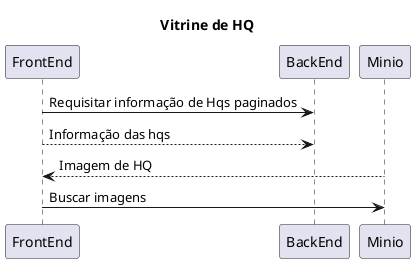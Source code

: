 @startuml Busca HQs
title Vitrine de HQ
FrontEnd -> BackEnd : Requisitar informação de Hqs paginados
FrontEnd --> BackEnd : Informação das hqs
Minio --> FrontEnd : Imagem de HQ
FrontEnd -> Minio : Buscar imagens
@enduml
